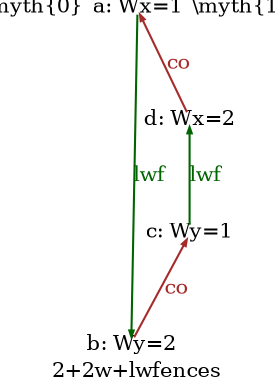 digraph G {

/* Dot graph parameters for test7 */
splines=true; 
margin="0.0";
pad="0.0";

/* legend */
fontsize=10 label="2+2w+lwfences"; 


/* the unlocked events */
 proc0_label_node [ shape=plaintext,fontsize=10,label = "\\myth{0}",pos="1.000000,0.500000!" ][fixedsize="true"][width=0.45][height=0.1]; 
eiid0 [shape=plaintext ,fontsize=10 ] [color=blue] [rank=sink] [label="a: Wx=1" pos="1.000000,0.350000!"][fixedsize="true"][width=0.45][height=0.1];
eiid1 [shape=plaintext ,fontsize=10 ] [color=blue] [rank=sink] [label="b: Wy=2" pos="1.000000,0.000000!"][fixedsize="true"][width=0.45][height=0.1];
 proc1_label_node [ shape=plaintext,fontsize=10,label = "\\myth{1}",pos="1.700000,0.500000!" ][fixedsize="true"][width=0.45][height=0.1]; 
eiid2 [shape=plaintext ,fontsize=10 ] [color=blue] [rank=sink] [label="c: Wy=1" pos="1.700000,0.350000!"][fixedsize="true"][width=0.45][height=0.1];
eiid3 [shape=plaintext ,fontsize=10 ] [color=blue] [rank=sink] [label="d: Wx=2" pos="1.700000,0.000000!"][fixedsize="true"][width=0.45][height=0.1];

/* the intra_causality_data edges */


/* the intra_causality_control edges */

/* the poi edges */
/* the rfmap edges */


/* The viewed-before edges */
eiid0 -> eiid1 [label="lwf", color="darkgreen", fontcolor="darkgreen",fontsize=10][arrowsize="0.3"];
eiid3 -> eiid2 [label="lwf", color="darkgreen", fontcolor="darkgreen",fontsize=10, dir="back"][arrowsize="0.3"];
eiid2 -> eiid1 [label="co", color="brown", fontcolor="brown",fontsize=10, dir="back"][arrowsize="0.3"];
eiid0 -> eiid3 [label="co", color="brown", fontcolor="brown",fontsize=10, dir="back"][arrowsize="0.3"];
}
